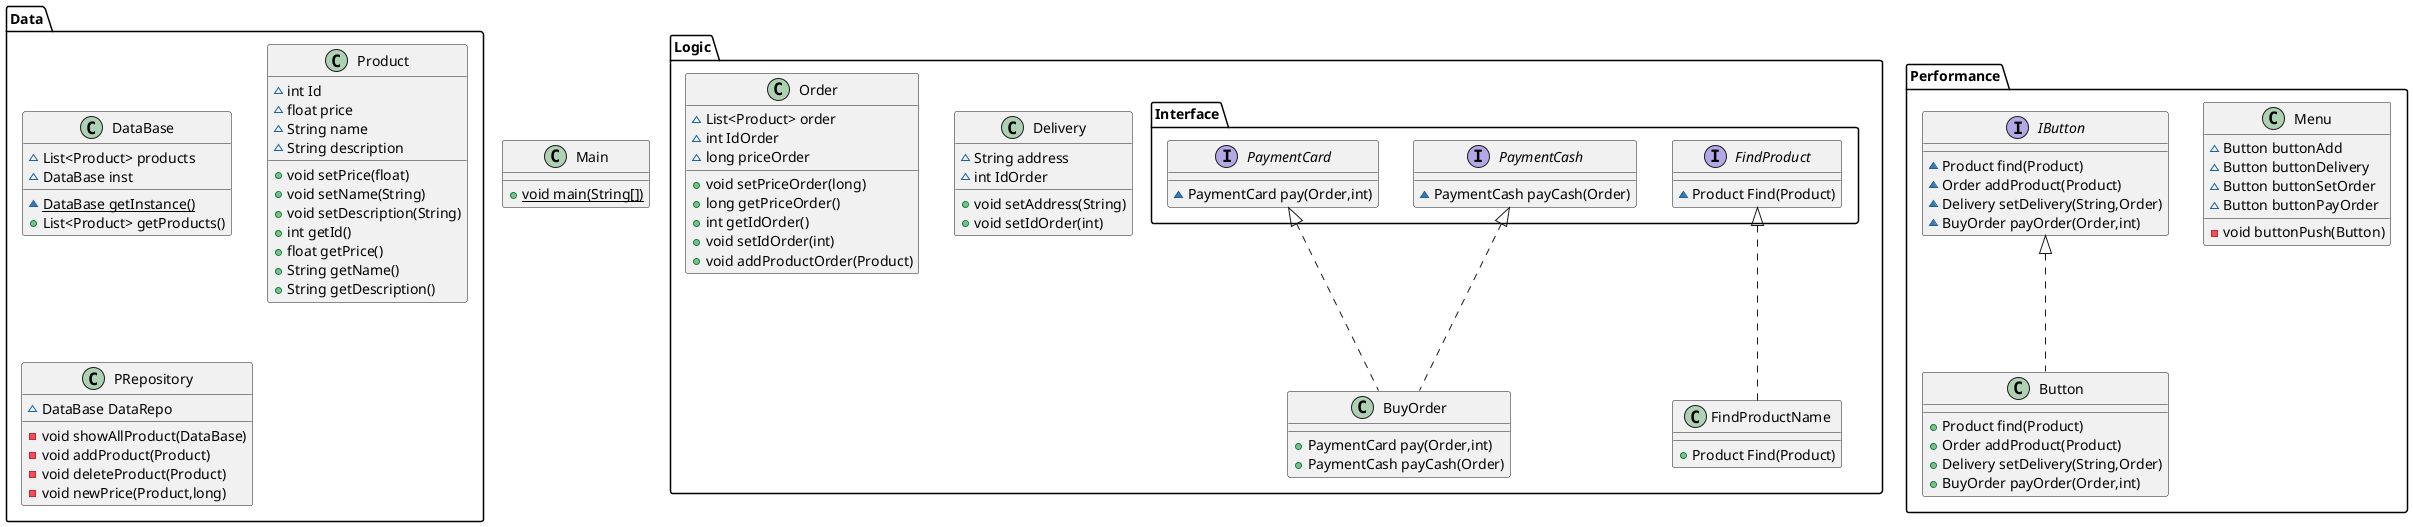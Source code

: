 @startuml
class Logic.FindProductName {
+ Product Find(Product)
}
class Data.DataBase {
~ List<Product> products
~ DataBase inst
~ {static} DataBase getInstance()
+ List<Product> getProducts()
}
class Performance.Button {
+ Product find(Product)
+ Order addProduct(Product)
+ Delivery setDelivery(String,Order)
+ BuyOrder payOrder(Order,int)
}
class Performance.Menu {
~ Button buttonAdd
~ Button buttonDelivery
~ Button buttonSetOrder
~ Button buttonPayOrder
- void buttonPush(Button)
}
class Logic.Delivery {
~ String address
~ int IdOrder
+ void setAddress(String)
+ void setIdOrder(int)
}
interface Logic.Interface.PaymentCash {
~ PaymentCash payCash(Order)
}
class Main {
+ {static} void main(String[])
}
class Data.Product {
~ int Id
~ float price
~ String name
~ String description
+ void setPrice(float)
+ void setName(String)
+ void setDescription(String)
+ int getId()
+ float getPrice()
+ String getName()
+ String getDescription()
}
interface Logic.Interface.FindProduct {
~ Product Find(Product)
}
class Data.PRepository {
~ DataBase DataRepo
- void showAllProduct(DataBase)
- void addProduct(Product)
- void deleteProduct(Product)
- void newPrice(Product,long)
}
class Logic.Order {
~ List<Product> order
~ int IdOrder
~ long priceOrder
+ void setPriceOrder(long)
+ long getPriceOrder()
+ int getIdOrder()
+ void setIdOrder(int)
+ void addProductOrder(Product)
}
interface Performance.IButton {
~ Product find(Product)
~ Order addProduct(Product)
~ Delivery setDelivery(String,Order)
~ BuyOrder payOrder(Order,int)
}
class Logic.BuyOrder {
+ PaymentCard pay(Order,int)
+ PaymentCash payCash(Order)
}
interface Logic.Interface.PaymentCard {
~ PaymentCard pay(Order,int)
}


Logic.Interface.FindProduct <|.. Logic.FindProductName
Performance.IButton <|.. Performance.Button
Logic.Interface.PaymentCard <|.. Logic.BuyOrder
Logic.Interface.PaymentCash <|.. Logic.BuyOrder
@enduml